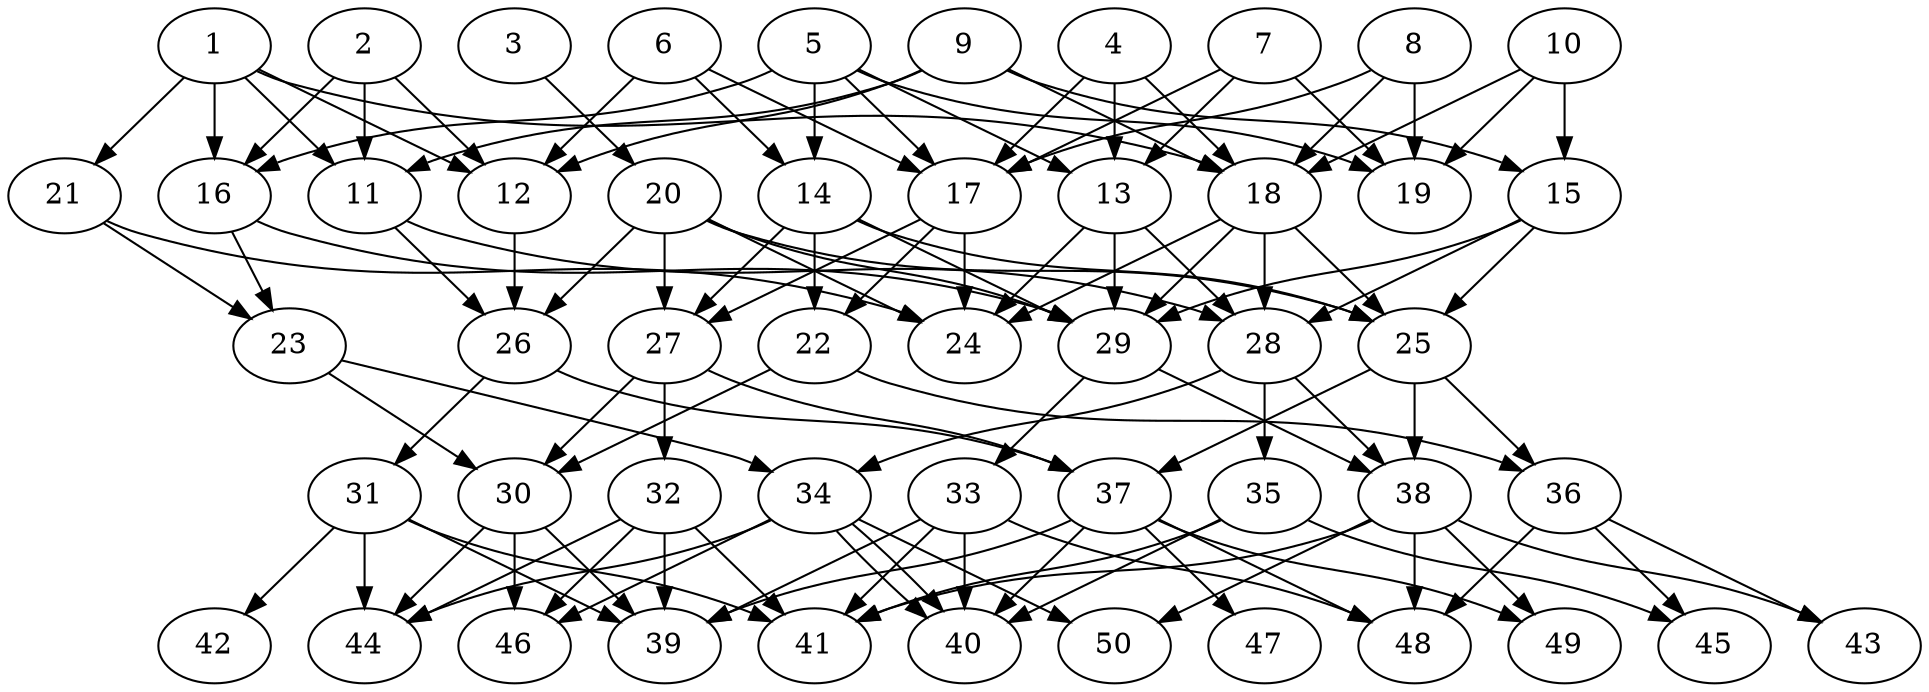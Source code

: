 // DAG automatically generated by daggen at Thu Oct  3 14:07:57 2019
// ./daggen --dot -n 50 --ccr 0.3 --fat 0.7 --regular 0.5 --density 0.5 --mindata 5242880 --maxdata 52428800 
digraph G {
  1 [size="36078933", alpha="0.18", expect_size="10823680"] 
  1 -> 11 [size ="10823680"]
  1 -> 12 [size ="10823680"]
  1 -> 16 [size ="10823680"]
  1 -> 18 [size ="10823680"]
  1 -> 21 [size ="10823680"]
  2 [size="69591040", alpha="0.14", expect_size="20877312"] 
  2 -> 11 [size ="20877312"]
  2 -> 12 [size ="20877312"]
  2 -> 16 [size ="20877312"]
  3 [size="85486933", alpha="0.14", expect_size="25646080"] 
  3 -> 20 [size ="25646080"]
  4 [size="19428693", alpha="0.11", expect_size="5828608"] 
  4 -> 13 [size ="5828608"]
  4 -> 17 [size ="5828608"]
  4 -> 18 [size ="5828608"]
  5 [size="146080427", alpha="0.16", expect_size="43824128"] 
  5 -> 13 [size ="43824128"]
  5 -> 14 [size ="43824128"]
  5 -> 16 [size ="43824128"]
  5 -> 17 [size ="43824128"]
  5 -> 19 [size ="43824128"]
  6 [size="130406400", alpha="0.15", expect_size="39121920"] 
  6 -> 12 [size ="39121920"]
  6 -> 14 [size ="39121920"]
  6 -> 17 [size ="39121920"]
  7 [size="85527893", alpha="0.10", expect_size="25658368"] 
  7 -> 13 [size ="25658368"]
  7 -> 17 [size ="25658368"]
  7 -> 19 [size ="25658368"]
  8 [size="122023253", alpha="0.08", expect_size="36606976"] 
  8 -> 17 [size ="36606976"]
  8 -> 18 [size ="36606976"]
  8 -> 19 [size ="36606976"]
  9 [size="85555200", alpha="0.12", expect_size="25666560"] 
  9 -> 11 [size ="25666560"]
  9 -> 12 [size ="25666560"]
  9 -> 15 [size ="25666560"]
  9 -> 18 [size ="25666560"]
  10 [size="131454293", alpha="0.15", expect_size="39436288"] 
  10 -> 15 [size ="39436288"]
  10 -> 18 [size ="39436288"]
  10 -> 19 [size ="39436288"]
  11 [size="118971733", alpha="0.07", expect_size="35691520"] 
  11 -> 26 [size ="35691520"]
  11 -> 28 [size ="35691520"]
  12 [size="103359147", alpha="0.03", expect_size="31007744"] 
  12 -> 26 [size ="31007744"]
  13 [size="54845440", alpha="0.13", expect_size="16453632"] 
  13 -> 24 [size ="16453632"]
  13 -> 28 [size ="16453632"]
  13 -> 29 [size ="16453632"]
  14 [size="164420267", alpha="0.06", expect_size="49326080"] 
  14 -> 22 [size ="49326080"]
  14 -> 25 [size ="49326080"]
  14 -> 27 [size ="49326080"]
  14 -> 29 [size ="49326080"]
  15 [size="96518827", alpha="0.10", expect_size="28955648"] 
  15 -> 25 [size ="28955648"]
  15 -> 28 [size ="28955648"]
  15 -> 29 [size ="28955648"]
  16 [size="67382613", alpha="0.07", expect_size="20214784"] 
  16 -> 23 [size ="20214784"]
  16 -> 29 [size ="20214784"]
  17 [size="24538453", alpha="0.16", expect_size="7361536"] 
  17 -> 22 [size ="7361536"]
  17 -> 24 [size ="7361536"]
  17 -> 27 [size ="7361536"]
  18 [size="104529920", alpha="0.07", expect_size="31358976"] 
  18 -> 24 [size ="31358976"]
  18 -> 25 [size ="31358976"]
  18 -> 28 [size ="31358976"]
  18 -> 29 [size ="31358976"]
  19 [size="165556907", alpha="0.06", expect_size="49667072"] 
  20 [size="105424213", alpha="0.06", expect_size="31627264"] 
  20 -> 24 [size ="31627264"]
  20 -> 25 [size ="31627264"]
  20 -> 26 [size ="31627264"]
  20 -> 27 [size ="31627264"]
  20 -> 29 [size ="31627264"]
  21 [size="65177600", alpha="0.09", expect_size="19553280"] 
  21 -> 23 [size ="19553280"]
  21 -> 24 [size ="19553280"]
  22 [size="122774187", alpha="0.18", expect_size="36832256"] 
  22 -> 30 [size ="36832256"]
  22 -> 36 [size ="36832256"]
  23 [size="144117760", alpha="0.15", expect_size="43235328"] 
  23 -> 30 [size ="43235328"]
  23 -> 34 [size ="43235328"]
  24 [size="92596907", alpha="0.13", expect_size="27779072"] 
  25 [size="138437973", alpha="0.07", expect_size="41531392"] 
  25 -> 36 [size ="41531392"]
  25 -> 37 [size ="41531392"]
  25 -> 38 [size ="41531392"]
  26 [size="60521813", alpha="0.16", expect_size="18156544"] 
  26 -> 31 [size ="18156544"]
  26 -> 37 [size ="18156544"]
  27 [size="114554880", alpha="0.13", expect_size="34366464"] 
  27 -> 30 [size ="34366464"]
  27 -> 32 [size ="34366464"]
  27 -> 37 [size ="34366464"]
  28 [size="82633387", alpha="0.04", expect_size="24790016"] 
  28 -> 34 [size ="24790016"]
  28 -> 35 [size ="24790016"]
  28 -> 38 [size ="24790016"]
  29 [size="138441387", alpha="0.03", expect_size="41532416"] 
  29 -> 33 [size ="41532416"]
  29 -> 38 [size ="41532416"]
  30 [size="29658453", alpha="0.17", expect_size="8897536"] 
  30 -> 39 [size ="8897536"]
  30 -> 44 [size ="8897536"]
  30 -> 46 [size ="8897536"]
  31 [size="78131200", alpha="0.03", expect_size="23439360"] 
  31 -> 39 [size ="23439360"]
  31 -> 41 [size ="23439360"]
  31 -> 42 [size ="23439360"]
  31 -> 44 [size ="23439360"]
  32 [size="145179307", alpha="0.01", expect_size="43553792"] 
  32 -> 39 [size ="43553792"]
  32 -> 41 [size ="43553792"]
  32 -> 44 [size ="43553792"]
  32 -> 46 [size ="43553792"]
  33 [size="125627733", alpha="0.03", expect_size="37688320"] 
  33 -> 39 [size ="37688320"]
  33 -> 40 [size ="37688320"]
  33 -> 41 [size ="37688320"]
  33 -> 48 [size ="37688320"]
  34 [size="87493973", alpha="0.04", expect_size="26248192"] 
  34 -> 40 [size ="26248192"]
  34 -> 40 [size ="26248192"]
  34 -> 44 [size ="26248192"]
  34 -> 46 [size ="26248192"]
  34 -> 50 [size ="26248192"]
  35 [size="32727040", alpha="0.15", expect_size="9818112"] 
  35 -> 40 [size ="9818112"]
  35 -> 41 [size ="9818112"]
  35 -> 45 [size ="9818112"]
  36 [size="89941333", alpha="0.12", expect_size="26982400"] 
  36 -> 43 [size ="26982400"]
  36 -> 45 [size ="26982400"]
  36 -> 48 [size ="26982400"]
  37 [size="57490773", alpha="0.11", expect_size="17247232"] 
  37 -> 39 [size ="17247232"]
  37 -> 40 [size ="17247232"]
  37 -> 47 [size ="17247232"]
  37 -> 48 [size ="17247232"]
  37 -> 49 [size ="17247232"]
  38 [size="160709973", alpha="0.20", expect_size="48212992"] 
  38 -> 41 [size ="48212992"]
  38 -> 43 [size ="48212992"]
  38 -> 48 [size ="48212992"]
  38 -> 49 [size ="48212992"]
  38 -> 50 [size ="48212992"]
  39 [size="32293547", alpha="0.08", expect_size="9688064"] 
  40 [size="54893227", alpha="0.07", expect_size="16467968"] 
  41 [size="27917653", alpha="0.13", expect_size="8375296"] 
  42 [size="52865707", alpha="0.12", expect_size="15859712"] 
  43 [size="58333867", alpha="0.06", expect_size="17500160"] 
  44 [size="81691307", alpha="0.11", expect_size="24507392"] 
  45 [size="112605867", alpha="0.11", expect_size="33781760"] 
  46 [size="72826880", alpha="0.16", expect_size="21848064"] 
  47 [size="169547093", alpha="0.14", expect_size="50864128"] 
  48 [size="95266133", alpha="0.20", expect_size="28579840"] 
  49 [size="94320640", alpha="0.01", expect_size="28296192"] 
  50 [size="157508267", alpha="0.04", expect_size="47252480"] 
}
